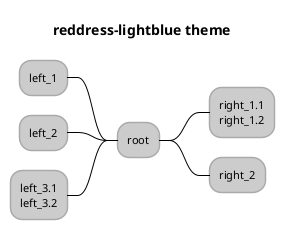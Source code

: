 ' Do not edit
' Theme Gallery
' autogenerated by script
'
@startmindmap
!theme reddress-lightblue
title reddress-lightblue theme
+ root
**:right_1.1
right_1.2;
++ right_2

left side

-- left_1
-- left_2
**:left_3.1
left_3.2;
@endmindmap
